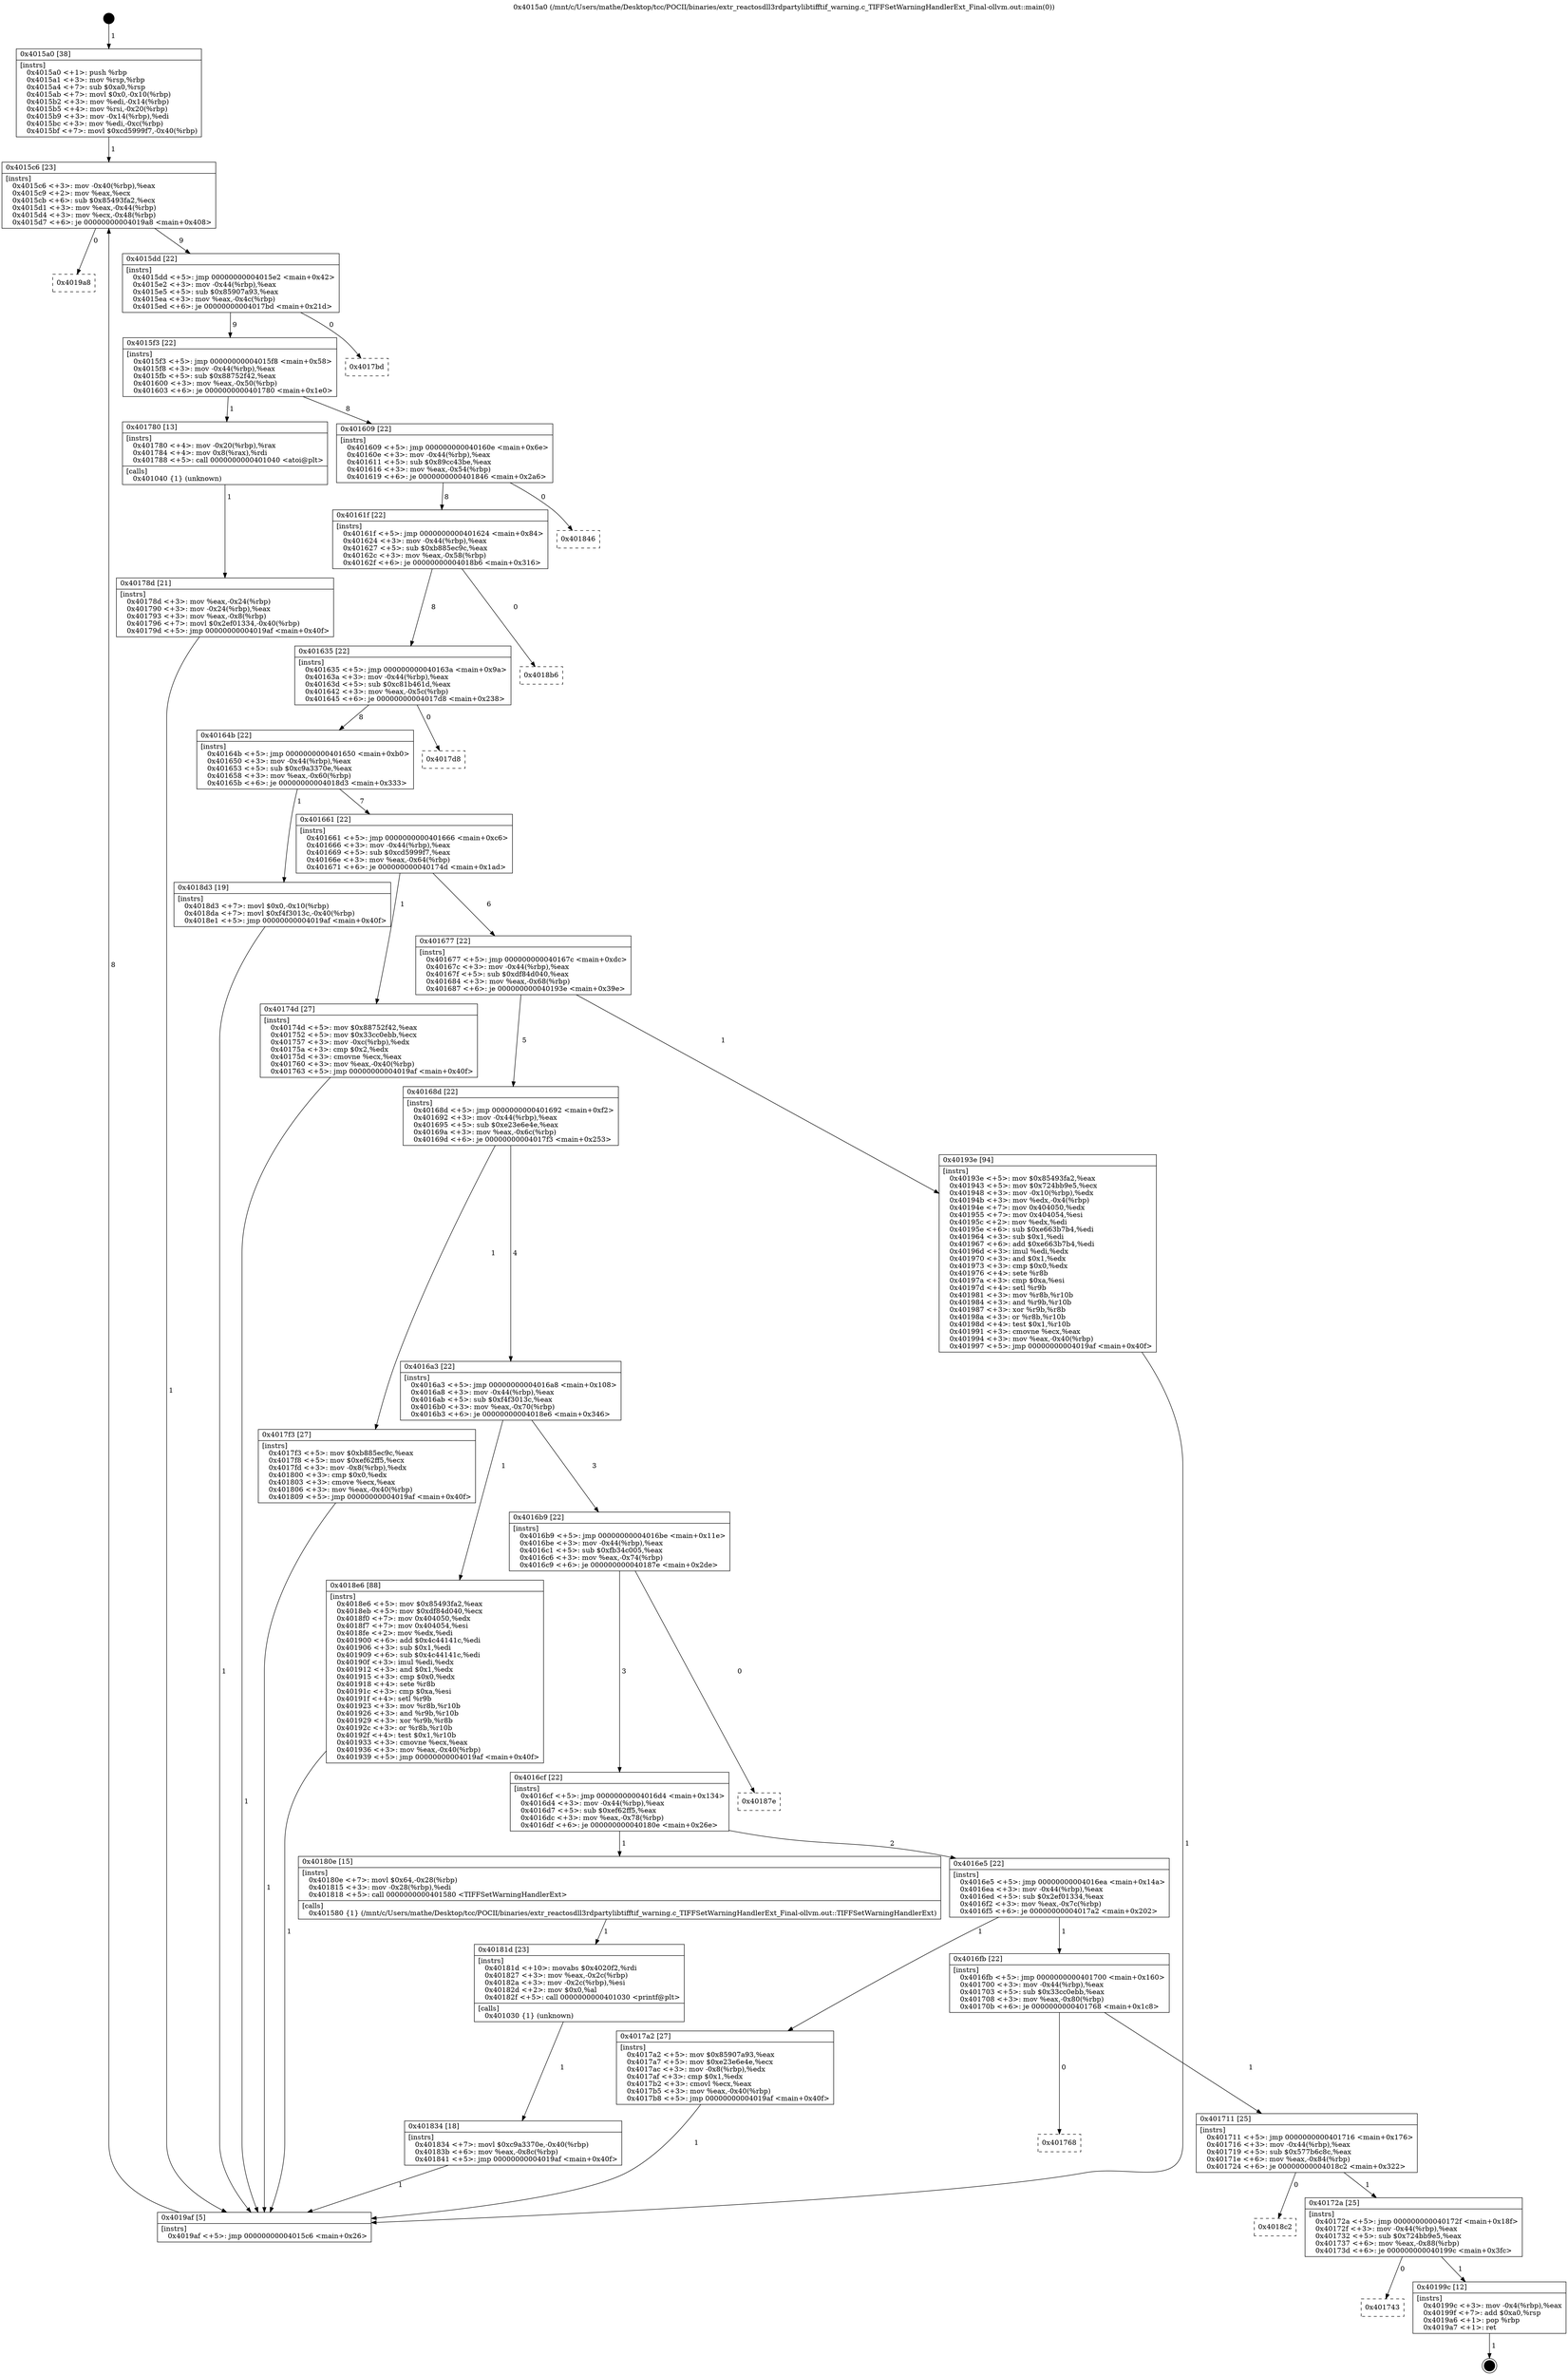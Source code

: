 digraph "0x4015a0" {
  label = "0x4015a0 (/mnt/c/Users/mathe/Desktop/tcc/POCII/binaries/extr_reactosdll3rdpartylibtifftif_warning.c_TIFFSetWarningHandlerExt_Final-ollvm.out::main(0))"
  labelloc = "t"
  node[shape=record]

  Entry [label="",width=0.3,height=0.3,shape=circle,fillcolor=black,style=filled]
  "0x4015c6" [label="{
     0x4015c6 [23]\l
     | [instrs]\l
     &nbsp;&nbsp;0x4015c6 \<+3\>: mov -0x40(%rbp),%eax\l
     &nbsp;&nbsp;0x4015c9 \<+2\>: mov %eax,%ecx\l
     &nbsp;&nbsp;0x4015cb \<+6\>: sub $0x85493fa2,%ecx\l
     &nbsp;&nbsp;0x4015d1 \<+3\>: mov %eax,-0x44(%rbp)\l
     &nbsp;&nbsp;0x4015d4 \<+3\>: mov %ecx,-0x48(%rbp)\l
     &nbsp;&nbsp;0x4015d7 \<+6\>: je 00000000004019a8 \<main+0x408\>\l
  }"]
  "0x4019a8" [label="{
     0x4019a8\l
  }", style=dashed]
  "0x4015dd" [label="{
     0x4015dd [22]\l
     | [instrs]\l
     &nbsp;&nbsp;0x4015dd \<+5\>: jmp 00000000004015e2 \<main+0x42\>\l
     &nbsp;&nbsp;0x4015e2 \<+3\>: mov -0x44(%rbp),%eax\l
     &nbsp;&nbsp;0x4015e5 \<+5\>: sub $0x85907a93,%eax\l
     &nbsp;&nbsp;0x4015ea \<+3\>: mov %eax,-0x4c(%rbp)\l
     &nbsp;&nbsp;0x4015ed \<+6\>: je 00000000004017bd \<main+0x21d\>\l
  }"]
  Exit [label="",width=0.3,height=0.3,shape=circle,fillcolor=black,style=filled,peripheries=2]
  "0x4017bd" [label="{
     0x4017bd\l
  }", style=dashed]
  "0x4015f3" [label="{
     0x4015f3 [22]\l
     | [instrs]\l
     &nbsp;&nbsp;0x4015f3 \<+5\>: jmp 00000000004015f8 \<main+0x58\>\l
     &nbsp;&nbsp;0x4015f8 \<+3\>: mov -0x44(%rbp),%eax\l
     &nbsp;&nbsp;0x4015fb \<+5\>: sub $0x88752f42,%eax\l
     &nbsp;&nbsp;0x401600 \<+3\>: mov %eax,-0x50(%rbp)\l
     &nbsp;&nbsp;0x401603 \<+6\>: je 0000000000401780 \<main+0x1e0\>\l
  }"]
  "0x401743" [label="{
     0x401743\l
  }", style=dashed]
  "0x401780" [label="{
     0x401780 [13]\l
     | [instrs]\l
     &nbsp;&nbsp;0x401780 \<+4\>: mov -0x20(%rbp),%rax\l
     &nbsp;&nbsp;0x401784 \<+4\>: mov 0x8(%rax),%rdi\l
     &nbsp;&nbsp;0x401788 \<+5\>: call 0000000000401040 \<atoi@plt\>\l
     | [calls]\l
     &nbsp;&nbsp;0x401040 \{1\} (unknown)\l
  }"]
  "0x401609" [label="{
     0x401609 [22]\l
     | [instrs]\l
     &nbsp;&nbsp;0x401609 \<+5\>: jmp 000000000040160e \<main+0x6e\>\l
     &nbsp;&nbsp;0x40160e \<+3\>: mov -0x44(%rbp),%eax\l
     &nbsp;&nbsp;0x401611 \<+5\>: sub $0x89cc43be,%eax\l
     &nbsp;&nbsp;0x401616 \<+3\>: mov %eax,-0x54(%rbp)\l
     &nbsp;&nbsp;0x401619 \<+6\>: je 0000000000401846 \<main+0x2a6\>\l
  }"]
  "0x40199c" [label="{
     0x40199c [12]\l
     | [instrs]\l
     &nbsp;&nbsp;0x40199c \<+3\>: mov -0x4(%rbp),%eax\l
     &nbsp;&nbsp;0x40199f \<+7\>: add $0xa0,%rsp\l
     &nbsp;&nbsp;0x4019a6 \<+1\>: pop %rbp\l
     &nbsp;&nbsp;0x4019a7 \<+1\>: ret\l
  }"]
  "0x401846" [label="{
     0x401846\l
  }", style=dashed]
  "0x40161f" [label="{
     0x40161f [22]\l
     | [instrs]\l
     &nbsp;&nbsp;0x40161f \<+5\>: jmp 0000000000401624 \<main+0x84\>\l
     &nbsp;&nbsp;0x401624 \<+3\>: mov -0x44(%rbp),%eax\l
     &nbsp;&nbsp;0x401627 \<+5\>: sub $0xb885ec9c,%eax\l
     &nbsp;&nbsp;0x40162c \<+3\>: mov %eax,-0x58(%rbp)\l
     &nbsp;&nbsp;0x40162f \<+6\>: je 00000000004018b6 \<main+0x316\>\l
  }"]
  "0x40172a" [label="{
     0x40172a [25]\l
     | [instrs]\l
     &nbsp;&nbsp;0x40172a \<+5\>: jmp 000000000040172f \<main+0x18f\>\l
     &nbsp;&nbsp;0x40172f \<+3\>: mov -0x44(%rbp),%eax\l
     &nbsp;&nbsp;0x401732 \<+5\>: sub $0x724bb9e5,%eax\l
     &nbsp;&nbsp;0x401737 \<+6\>: mov %eax,-0x88(%rbp)\l
     &nbsp;&nbsp;0x40173d \<+6\>: je 000000000040199c \<main+0x3fc\>\l
  }"]
  "0x4018b6" [label="{
     0x4018b6\l
  }", style=dashed]
  "0x401635" [label="{
     0x401635 [22]\l
     | [instrs]\l
     &nbsp;&nbsp;0x401635 \<+5\>: jmp 000000000040163a \<main+0x9a\>\l
     &nbsp;&nbsp;0x40163a \<+3\>: mov -0x44(%rbp),%eax\l
     &nbsp;&nbsp;0x40163d \<+5\>: sub $0xc81b461d,%eax\l
     &nbsp;&nbsp;0x401642 \<+3\>: mov %eax,-0x5c(%rbp)\l
     &nbsp;&nbsp;0x401645 \<+6\>: je 00000000004017d8 \<main+0x238\>\l
  }"]
  "0x4018c2" [label="{
     0x4018c2\l
  }", style=dashed]
  "0x4017d8" [label="{
     0x4017d8\l
  }", style=dashed]
  "0x40164b" [label="{
     0x40164b [22]\l
     | [instrs]\l
     &nbsp;&nbsp;0x40164b \<+5\>: jmp 0000000000401650 \<main+0xb0\>\l
     &nbsp;&nbsp;0x401650 \<+3\>: mov -0x44(%rbp),%eax\l
     &nbsp;&nbsp;0x401653 \<+5\>: sub $0xc9a3370e,%eax\l
     &nbsp;&nbsp;0x401658 \<+3\>: mov %eax,-0x60(%rbp)\l
     &nbsp;&nbsp;0x40165b \<+6\>: je 00000000004018d3 \<main+0x333\>\l
  }"]
  "0x401711" [label="{
     0x401711 [25]\l
     | [instrs]\l
     &nbsp;&nbsp;0x401711 \<+5\>: jmp 0000000000401716 \<main+0x176\>\l
     &nbsp;&nbsp;0x401716 \<+3\>: mov -0x44(%rbp),%eax\l
     &nbsp;&nbsp;0x401719 \<+5\>: sub $0x577b6c8c,%eax\l
     &nbsp;&nbsp;0x40171e \<+6\>: mov %eax,-0x84(%rbp)\l
     &nbsp;&nbsp;0x401724 \<+6\>: je 00000000004018c2 \<main+0x322\>\l
  }"]
  "0x4018d3" [label="{
     0x4018d3 [19]\l
     | [instrs]\l
     &nbsp;&nbsp;0x4018d3 \<+7\>: movl $0x0,-0x10(%rbp)\l
     &nbsp;&nbsp;0x4018da \<+7\>: movl $0xf4f3013c,-0x40(%rbp)\l
     &nbsp;&nbsp;0x4018e1 \<+5\>: jmp 00000000004019af \<main+0x40f\>\l
  }"]
  "0x401661" [label="{
     0x401661 [22]\l
     | [instrs]\l
     &nbsp;&nbsp;0x401661 \<+5\>: jmp 0000000000401666 \<main+0xc6\>\l
     &nbsp;&nbsp;0x401666 \<+3\>: mov -0x44(%rbp),%eax\l
     &nbsp;&nbsp;0x401669 \<+5\>: sub $0xcd5999f7,%eax\l
     &nbsp;&nbsp;0x40166e \<+3\>: mov %eax,-0x64(%rbp)\l
     &nbsp;&nbsp;0x401671 \<+6\>: je 000000000040174d \<main+0x1ad\>\l
  }"]
  "0x401768" [label="{
     0x401768\l
  }", style=dashed]
  "0x40174d" [label="{
     0x40174d [27]\l
     | [instrs]\l
     &nbsp;&nbsp;0x40174d \<+5\>: mov $0x88752f42,%eax\l
     &nbsp;&nbsp;0x401752 \<+5\>: mov $0x33cc0ebb,%ecx\l
     &nbsp;&nbsp;0x401757 \<+3\>: mov -0xc(%rbp),%edx\l
     &nbsp;&nbsp;0x40175a \<+3\>: cmp $0x2,%edx\l
     &nbsp;&nbsp;0x40175d \<+3\>: cmovne %ecx,%eax\l
     &nbsp;&nbsp;0x401760 \<+3\>: mov %eax,-0x40(%rbp)\l
     &nbsp;&nbsp;0x401763 \<+5\>: jmp 00000000004019af \<main+0x40f\>\l
  }"]
  "0x401677" [label="{
     0x401677 [22]\l
     | [instrs]\l
     &nbsp;&nbsp;0x401677 \<+5\>: jmp 000000000040167c \<main+0xdc\>\l
     &nbsp;&nbsp;0x40167c \<+3\>: mov -0x44(%rbp),%eax\l
     &nbsp;&nbsp;0x40167f \<+5\>: sub $0xdf84d040,%eax\l
     &nbsp;&nbsp;0x401684 \<+3\>: mov %eax,-0x68(%rbp)\l
     &nbsp;&nbsp;0x401687 \<+6\>: je 000000000040193e \<main+0x39e\>\l
  }"]
  "0x4019af" [label="{
     0x4019af [5]\l
     | [instrs]\l
     &nbsp;&nbsp;0x4019af \<+5\>: jmp 00000000004015c6 \<main+0x26\>\l
  }"]
  "0x4015a0" [label="{
     0x4015a0 [38]\l
     | [instrs]\l
     &nbsp;&nbsp;0x4015a0 \<+1\>: push %rbp\l
     &nbsp;&nbsp;0x4015a1 \<+3\>: mov %rsp,%rbp\l
     &nbsp;&nbsp;0x4015a4 \<+7\>: sub $0xa0,%rsp\l
     &nbsp;&nbsp;0x4015ab \<+7\>: movl $0x0,-0x10(%rbp)\l
     &nbsp;&nbsp;0x4015b2 \<+3\>: mov %edi,-0x14(%rbp)\l
     &nbsp;&nbsp;0x4015b5 \<+4\>: mov %rsi,-0x20(%rbp)\l
     &nbsp;&nbsp;0x4015b9 \<+3\>: mov -0x14(%rbp),%edi\l
     &nbsp;&nbsp;0x4015bc \<+3\>: mov %edi,-0xc(%rbp)\l
     &nbsp;&nbsp;0x4015bf \<+7\>: movl $0xcd5999f7,-0x40(%rbp)\l
  }"]
  "0x40178d" [label="{
     0x40178d [21]\l
     | [instrs]\l
     &nbsp;&nbsp;0x40178d \<+3\>: mov %eax,-0x24(%rbp)\l
     &nbsp;&nbsp;0x401790 \<+3\>: mov -0x24(%rbp),%eax\l
     &nbsp;&nbsp;0x401793 \<+3\>: mov %eax,-0x8(%rbp)\l
     &nbsp;&nbsp;0x401796 \<+7\>: movl $0x2ef01334,-0x40(%rbp)\l
     &nbsp;&nbsp;0x40179d \<+5\>: jmp 00000000004019af \<main+0x40f\>\l
  }"]
  "0x401834" [label="{
     0x401834 [18]\l
     | [instrs]\l
     &nbsp;&nbsp;0x401834 \<+7\>: movl $0xc9a3370e,-0x40(%rbp)\l
     &nbsp;&nbsp;0x40183b \<+6\>: mov %eax,-0x8c(%rbp)\l
     &nbsp;&nbsp;0x401841 \<+5\>: jmp 00000000004019af \<main+0x40f\>\l
  }"]
  "0x40193e" [label="{
     0x40193e [94]\l
     | [instrs]\l
     &nbsp;&nbsp;0x40193e \<+5\>: mov $0x85493fa2,%eax\l
     &nbsp;&nbsp;0x401943 \<+5\>: mov $0x724bb9e5,%ecx\l
     &nbsp;&nbsp;0x401948 \<+3\>: mov -0x10(%rbp),%edx\l
     &nbsp;&nbsp;0x40194b \<+3\>: mov %edx,-0x4(%rbp)\l
     &nbsp;&nbsp;0x40194e \<+7\>: mov 0x404050,%edx\l
     &nbsp;&nbsp;0x401955 \<+7\>: mov 0x404054,%esi\l
     &nbsp;&nbsp;0x40195c \<+2\>: mov %edx,%edi\l
     &nbsp;&nbsp;0x40195e \<+6\>: sub $0xe663b7b4,%edi\l
     &nbsp;&nbsp;0x401964 \<+3\>: sub $0x1,%edi\l
     &nbsp;&nbsp;0x401967 \<+6\>: add $0xe663b7b4,%edi\l
     &nbsp;&nbsp;0x40196d \<+3\>: imul %edi,%edx\l
     &nbsp;&nbsp;0x401970 \<+3\>: and $0x1,%edx\l
     &nbsp;&nbsp;0x401973 \<+3\>: cmp $0x0,%edx\l
     &nbsp;&nbsp;0x401976 \<+4\>: sete %r8b\l
     &nbsp;&nbsp;0x40197a \<+3\>: cmp $0xa,%esi\l
     &nbsp;&nbsp;0x40197d \<+4\>: setl %r9b\l
     &nbsp;&nbsp;0x401981 \<+3\>: mov %r8b,%r10b\l
     &nbsp;&nbsp;0x401984 \<+3\>: and %r9b,%r10b\l
     &nbsp;&nbsp;0x401987 \<+3\>: xor %r9b,%r8b\l
     &nbsp;&nbsp;0x40198a \<+3\>: or %r8b,%r10b\l
     &nbsp;&nbsp;0x40198d \<+4\>: test $0x1,%r10b\l
     &nbsp;&nbsp;0x401991 \<+3\>: cmovne %ecx,%eax\l
     &nbsp;&nbsp;0x401994 \<+3\>: mov %eax,-0x40(%rbp)\l
     &nbsp;&nbsp;0x401997 \<+5\>: jmp 00000000004019af \<main+0x40f\>\l
  }"]
  "0x40168d" [label="{
     0x40168d [22]\l
     | [instrs]\l
     &nbsp;&nbsp;0x40168d \<+5\>: jmp 0000000000401692 \<main+0xf2\>\l
     &nbsp;&nbsp;0x401692 \<+3\>: mov -0x44(%rbp),%eax\l
     &nbsp;&nbsp;0x401695 \<+5\>: sub $0xe23e6e4e,%eax\l
     &nbsp;&nbsp;0x40169a \<+3\>: mov %eax,-0x6c(%rbp)\l
     &nbsp;&nbsp;0x40169d \<+6\>: je 00000000004017f3 \<main+0x253\>\l
  }"]
  "0x40181d" [label="{
     0x40181d [23]\l
     | [instrs]\l
     &nbsp;&nbsp;0x40181d \<+10\>: movabs $0x4020f2,%rdi\l
     &nbsp;&nbsp;0x401827 \<+3\>: mov %eax,-0x2c(%rbp)\l
     &nbsp;&nbsp;0x40182a \<+3\>: mov -0x2c(%rbp),%esi\l
     &nbsp;&nbsp;0x40182d \<+2\>: mov $0x0,%al\l
     &nbsp;&nbsp;0x40182f \<+5\>: call 0000000000401030 \<printf@plt\>\l
     | [calls]\l
     &nbsp;&nbsp;0x401030 \{1\} (unknown)\l
  }"]
  "0x4017f3" [label="{
     0x4017f3 [27]\l
     | [instrs]\l
     &nbsp;&nbsp;0x4017f3 \<+5\>: mov $0xb885ec9c,%eax\l
     &nbsp;&nbsp;0x4017f8 \<+5\>: mov $0xef62ff5,%ecx\l
     &nbsp;&nbsp;0x4017fd \<+3\>: mov -0x8(%rbp),%edx\l
     &nbsp;&nbsp;0x401800 \<+3\>: cmp $0x0,%edx\l
     &nbsp;&nbsp;0x401803 \<+3\>: cmove %ecx,%eax\l
     &nbsp;&nbsp;0x401806 \<+3\>: mov %eax,-0x40(%rbp)\l
     &nbsp;&nbsp;0x401809 \<+5\>: jmp 00000000004019af \<main+0x40f\>\l
  }"]
  "0x4016a3" [label="{
     0x4016a3 [22]\l
     | [instrs]\l
     &nbsp;&nbsp;0x4016a3 \<+5\>: jmp 00000000004016a8 \<main+0x108\>\l
     &nbsp;&nbsp;0x4016a8 \<+3\>: mov -0x44(%rbp),%eax\l
     &nbsp;&nbsp;0x4016ab \<+5\>: sub $0xf4f3013c,%eax\l
     &nbsp;&nbsp;0x4016b0 \<+3\>: mov %eax,-0x70(%rbp)\l
     &nbsp;&nbsp;0x4016b3 \<+6\>: je 00000000004018e6 \<main+0x346\>\l
  }"]
  "0x4016fb" [label="{
     0x4016fb [22]\l
     | [instrs]\l
     &nbsp;&nbsp;0x4016fb \<+5\>: jmp 0000000000401700 \<main+0x160\>\l
     &nbsp;&nbsp;0x401700 \<+3\>: mov -0x44(%rbp),%eax\l
     &nbsp;&nbsp;0x401703 \<+5\>: sub $0x33cc0ebb,%eax\l
     &nbsp;&nbsp;0x401708 \<+3\>: mov %eax,-0x80(%rbp)\l
     &nbsp;&nbsp;0x40170b \<+6\>: je 0000000000401768 \<main+0x1c8\>\l
  }"]
  "0x4018e6" [label="{
     0x4018e6 [88]\l
     | [instrs]\l
     &nbsp;&nbsp;0x4018e6 \<+5\>: mov $0x85493fa2,%eax\l
     &nbsp;&nbsp;0x4018eb \<+5\>: mov $0xdf84d040,%ecx\l
     &nbsp;&nbsp;0x4018f0 \<+7\>: mov 0x404050,%edx\l
     &nbsp;&nbsp;0x4018f7 \<+7\>: mov 0x404054,%esi\l
     &nbsp;&nbsp;0x4018fe \<+2\>: mov %edx,%edi\l
     &nbsp;&nbsp;0x401900 \<+6\>: add $0x4c44141c,%edi\l
     &nbsp;&nbsp;0x401906 \<+3\>: sub $0x1,%edi\l
     &nbsp;&nbsp;0x401909 \<+6\>: sub $0x4c44141c,%edi\l
     &nbsp;&nbsp;0x40190f \<+3\>: imul %edi,%edx\l
     &nbsp;&nbsp;0x401912 \<+3\>: and $0x1,%edx\l
     &nbsp;&nbsp;0x401915 \<+3\>: cmp $0x0,%edx\l
     &nbsp;&nbsp;0x401918 \<+4\>: sete %r8b\l
     &nbsp;&nbsp;0x40191c \<+3\>: cmp $0xa,%esi\l
     &nbsp;&nbsp;0x40191f \<+4\>: setl %r9b\l
     &nbsp;&nbsp;0x401923 \<+3\>: mov %r8b,%r10b\l
     &nbsp;&nbsp;0x401926 \<+3\>: and %r9b,%r10b\l
     &nbsp;&nbsp;0x401929 \<+3\>: xor %r9b,%r8b\l
     &nbsp;&nbsp;0x40192c \<+3\>: or %r8b,%r10b\l
     &nbsp;&nbsp;0x40192f \<+4\>: test $0x1,%r10b\l
     &nbsp;&nbsp;0x401933 \<+3\>: cmovne %ecx,%eax\l
     &nbsp;&nbsp;0x401936 \<+3\>: mov %eax,-0x40(%rbp)\l
     &nbsp;&nbsp;0x401939 \<+5\>: jmp 00000000004019af \<main+0x40f\>\l
  }"]
  "0x4016b9" [label="{
     0x4016b9 [22]\l
     | [instrs]\l
     &nbsp;&nbsp;0x4016b9 \<+5\>: jmp 00000000004016be \<main+0x11e\>\l
     &nbsp;&nbsp;0x4016be \<+3\>: mov -0x44(%rbp),%eax\l
     &nbsp;&nbsp;0x4016c1 \<+5\>: sub $0xfb34c005,%eax\l
     &nbsp;&nbsp;0x4016c6 \<+3\>: mov %eax,-0x74(%rbp)\l
     &nbsp;&nbsp;0x4016c9 \<+6\>: je 000000000040187e \<main+0x2de\>\l
  }"]
  "0x4017a2" [label="{
     0x4017a2 [27]\l
     | [instrs]\l
     &nbsp;&nbsp;0x4017a2 \<+5\>: mov $0x85907a93,%eax\l
     &nbsp;&nbsp;0x4017a7 \<+5\>: mov $0xe23e6e4e,%ecx\l
     &nbsp;&nbsp;0x4017ac \<+3\>: mov -0x8(%rbp),%edx\l
     &nbsp;&nbsp;0x4017af \<+3\>: cmp $0x1,%edx\l
     &nbsp;&nbsp;0x4017b2 \<+3\>: cmovl %ecx,%eax\l
     &nbsp;&nbsp;0x4017b5 \<+3\>: mov %eax,-0x40(%rbp)\l
     &nbsp;&nbsp;0x4017b8 \<+5\>: jmp 00000000004019af \<main+0x40f\>\l
  }"]
  "0x40187e" [label="{
     0x40187e\l
  }", style=dashed]
  "0x4016cf" [label="{
     0x4016cf [22]\l
     | [instrs]\l
     &nbsp;&nbsp;0x4016cf \<+5\>: jmp 00000000004016d4 \<main+0x134\>\l
     &nbsp;&nbsp;0x4016d4 \<+3\>: mov -0x44(%rbp),%eax\l
     &nbsp;&nbsp;0x4016d7 \<+5\>: sub $0xef62ff5,%eax\l
     &nbsp;&nbsp;0x4016dc \<+3\>: mov %eax,-0x78(%rbp)\l
     &nbsp;&nbsp;0x4016df \<+6\>: je 000000000040180e \<main+0x26e\>\l
  }"]
  "0x4016e5" [label="{
     0x4016e5 [22]\l
     | [instrs]\l
     &nbsp;&nbsp;0x4016e5 \<+5\>: jmp 00000000004016ea \<main+0x14a\>\l
     &nbsp;&nbsp;0x4016ea \<+3\>: mov -0x44(%rbp),%eax\l
     &nbsp;&nbsp;0x4016ed \<+5\>: sub $0x2ef01334,%eax\l
     &nbsp;&nbsp;0x4016f2 \<+3\>: mov %eax,-0x7c(%rbp)\l
     &nbsp;&nbsp;0x4016f5 \<+6\>: je 00000000004017a2 \<main+0x202\>\l
  }"]
  "0x40180e" [label="{
     0x40180e [15]\l
     | [instrs]\l
     &nbsp;&nbsp;0x40180e \<+7\>: movl $0x64,-0x28(%rbp)\l
     &nbsp;&nbsp;0x401815 \<+3\>: mov -0x28(%rbp),%edi\l
     &nbsp;&nbsp;0x401818 \<+5\>: call 0000000000401580 \<TIFFSetWarningHandlerExt\>\l
     | [calls]\l
     &nbsp;&nbsp;0x401580 \{1\} (/mnt/c/Users/mathe/Desktop/tcc/POCII/binaries/extr_reactosdll3rdpartylibtifftif_warning.c_TIFFSetWarningHandlerExt_Final-ollvm.out::TIFFSetWarningHandlerExt)\l
  }"]
  Entry -> "0x4015a0" [label=" 1"]
  "0x4015c6" -> "0x4019a8" [label=" 0"]
  "0x4015c6" -> "0x4015dd" [label=" 9"]
  "0x40199c" -> Exit [label=" 1"]
  "0x4015dd" -> "0x4017bd" [label=" 0"]
  "0x4015dd" -> "0x4015f3" [label=" 9"]
  "0x40172a" -> "0x401743" [label=" 0"]
  "0x4015f3" -> "0x401780" [label=" 1"]
  "0x4015f3" -> "0x401609" [label=" 8"]
  "0x40172a" -> "0x40199c" [label=" 1"]
  "0x401609" -> "0x401846" [label=" 0"]
  "0x401609" -> "0x40161f" [label=" 8"]
  "0x401711" -> "0x40172a" [label=" 1"]
  "0x40161f" -> "0x4018b6" [label=" 0"]
  "0x40161f" -> "0x401635" [label=" 8"]
  "0x401711" -> "0x4018c2" [label=" 0"]
  "0x401635" -> "0x4017d8" [label=" 0"]
  "0x401635" -> "0x40164b" [label=" 8"]
  "0x4016fb" -> "0x401711" [label=" 1"]
  "0x40164b" -> "0x4018d3" [label=" 1"]
  "0x40164b" -> "0x401661" [label=" 7"]
  "0x4016fb" -> "0x401768" [label=" 0"]
  "0x401661" -> "0x40174d" [label=" 1"]
  "0x401661" -> "0x401677" [label=" 6"]
  "0x40174d" -> "0x4019af" [label=" 1"]
  "0x4015a0" -> "0x4015c6" [label=" 1"]
  "0x4019af" -> "0x4015c6" [label=" 8"]
  "0x401780" -> "0x40178d" [label=" 1"]
  "0x40178d" -> "0x4019af" [label=" 1"]
  "0x40193e" -> "0x4019af" [label=" 1"]
  "0x401677" -> "0x40193e" [label=" 1"]
  "0x401677" -> "0x40168d" [label=" 5"]
  "0x4018e6" -> "0x4019af" [label=" 1"]
  "0x40168d" -> "0x4017f3" [label=" 1"]
  "0x40168d" -> "0x4016a3" [label=" 4"]
  "0x4018d3" -> "0x4019af" [label=" 1"]
  "0x4016a3" -> "0x4018e6" [label=" 1"]
  "0x4016a3" -> "0x4016b9" [label=" 3"]
  "0x401834" -> "0x4019af" [label=" 1"]
  "0x4016b9" -> "0x40187e" [label=" 0"]
  "0x4016b9" -> "0x4016cf" [label=" 3"]
  "0x40181d" -> "0x401834" [label=" 1"]
  "0x4016cf" -> "0x40180e" [label=" 1"]
  "0x4016cf" -> "0x4016e5" [label=" 2"]
  "0x40180e" -> "0x40181d" [label=" 1"]
  "0x4016e5" -> "0x4017a2" [label=" 1"]
  "0x4016e5" -> "0x4016fb" [label=" 1"]
  "0x4017a2" -> "0x4019af" [label=" 1"]
  "0x4017f3" -> "0x4019af" [label=" 1"]
}
